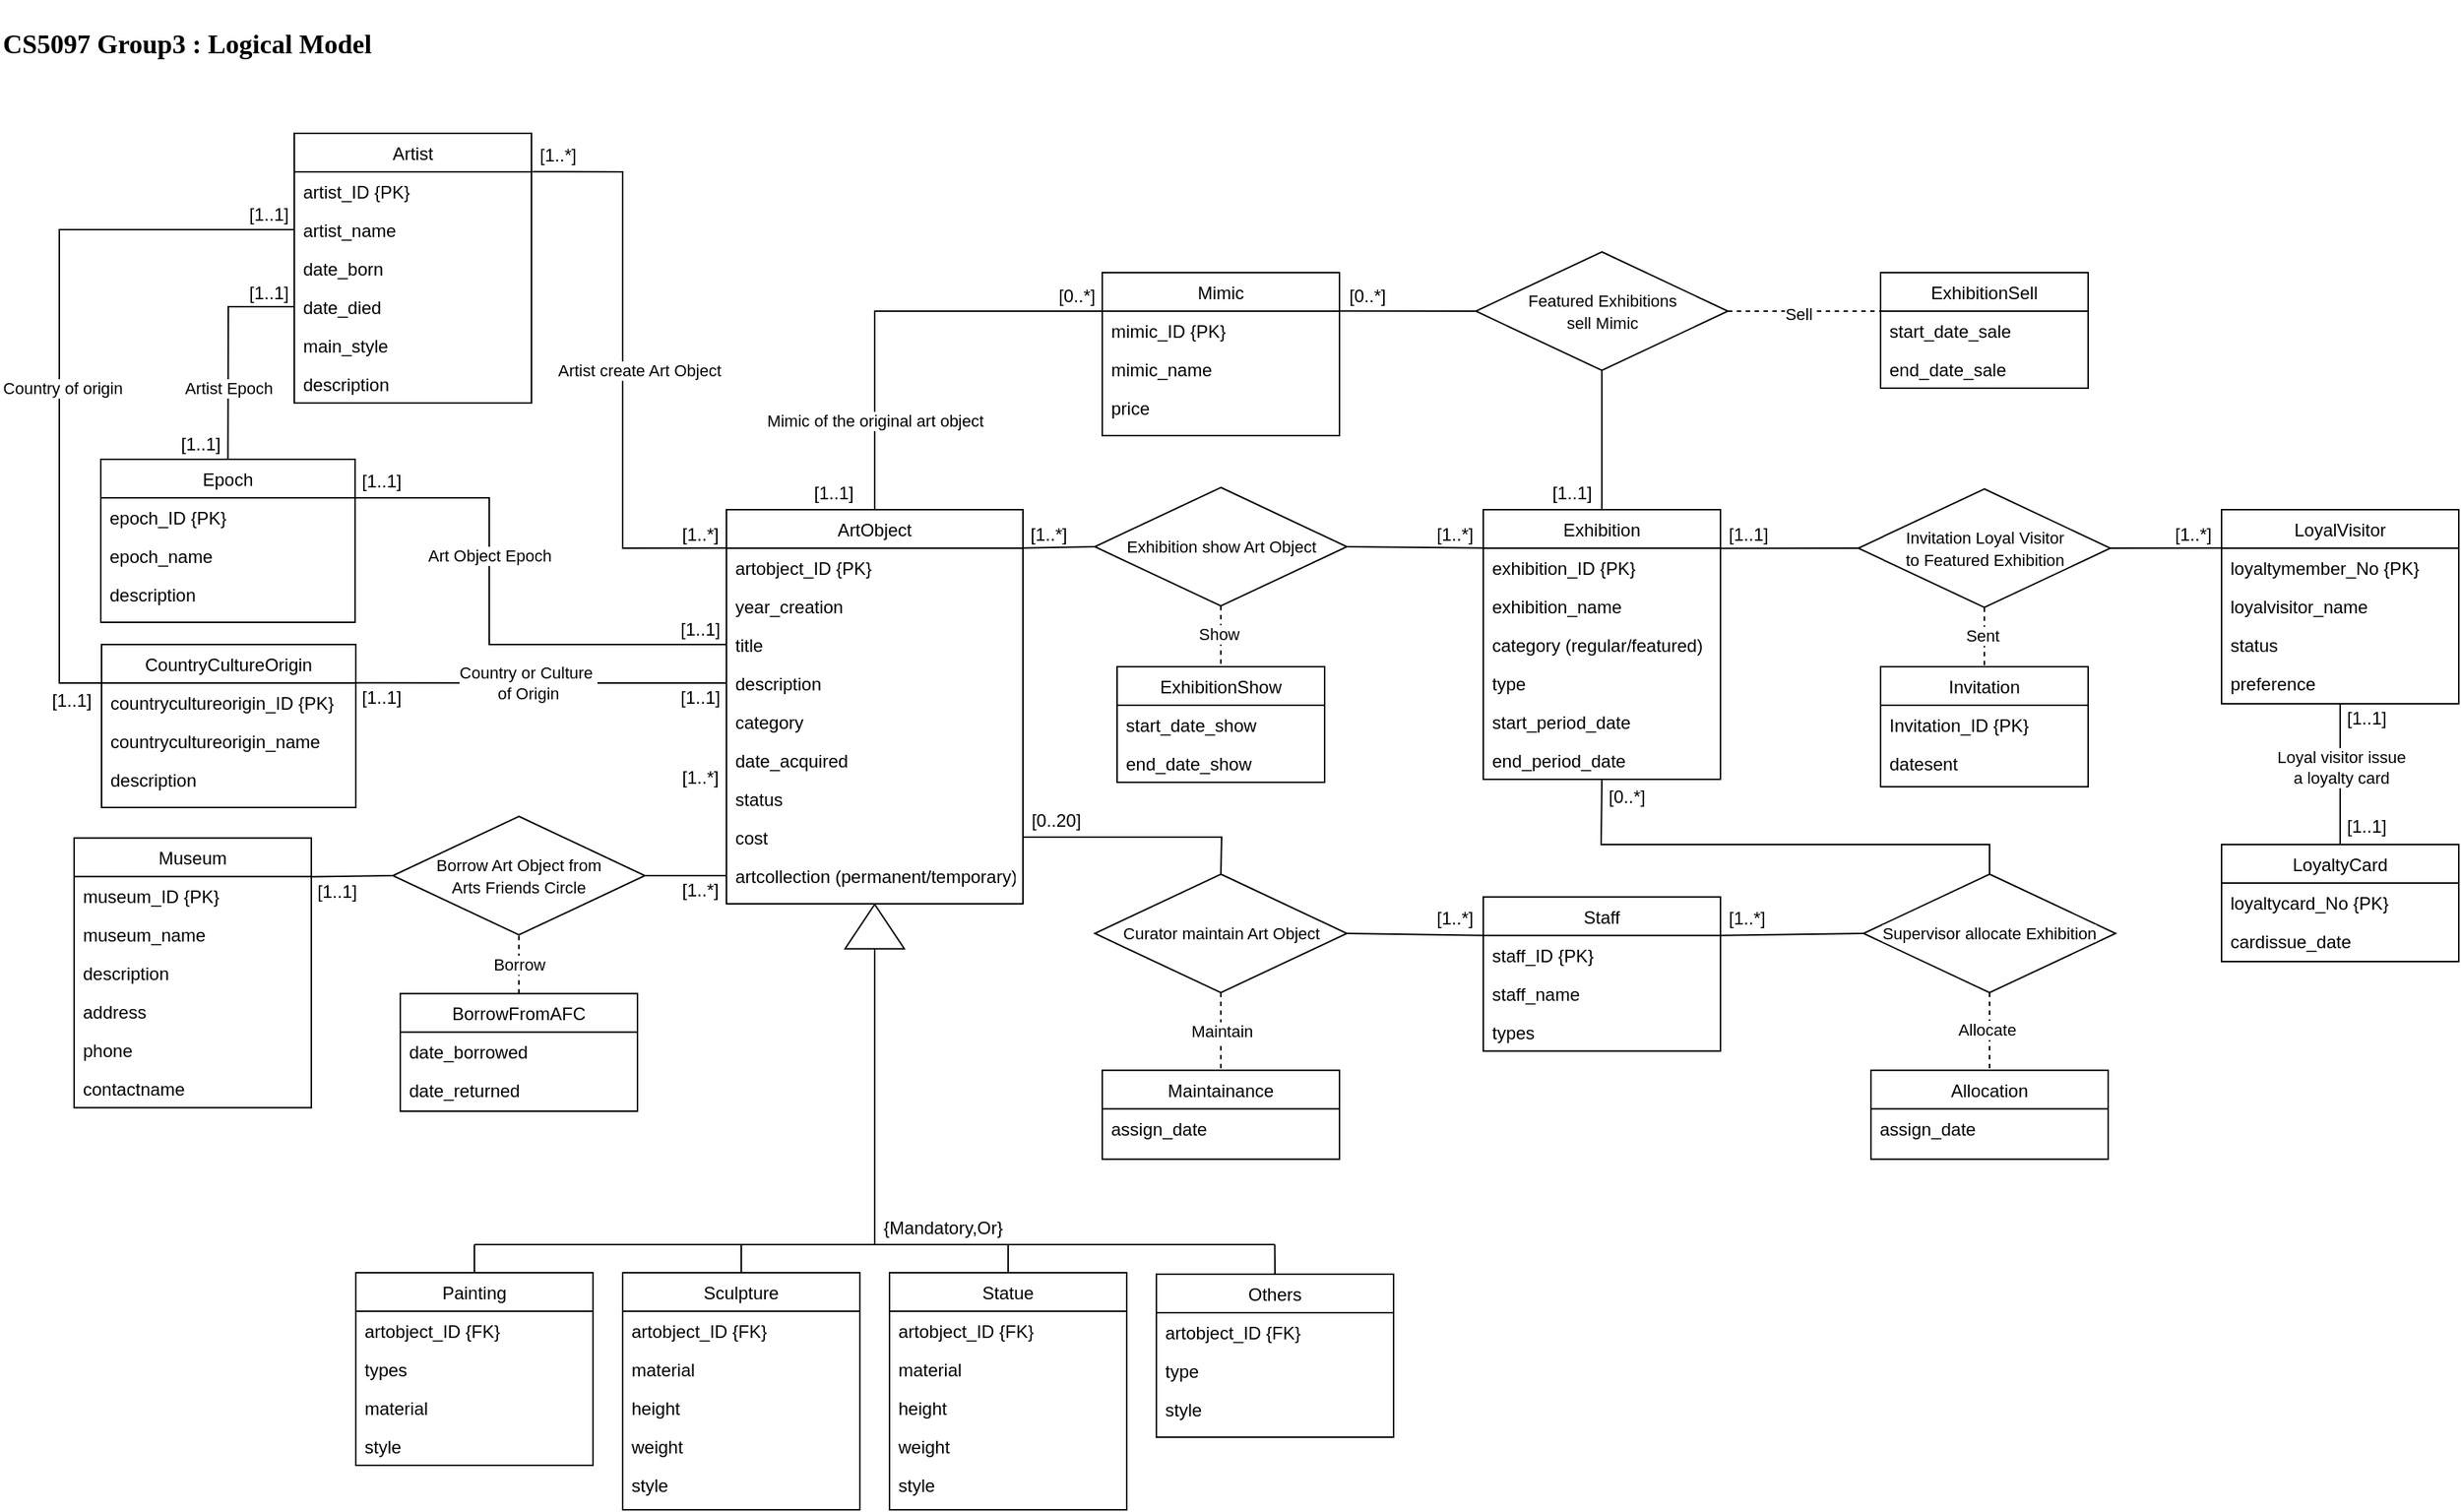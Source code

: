 <mxfile version="25.0.3">
  <diagram name="Page-1" id="5zTtBqRiLo-rwEt3zIiM">
    <mxGraphModel dx="1594" dy="693" grid="1" gridSize="10" guides="1" tooltips="1" connect="1" arrows="1" fold="1" page="1" pageScale="1" pageWidth="850" pageHeight="1100" math="0" shadow="0">
      <root>
        <mxCell id="0" />
        <mxCell id="1" parent="0" />
        <mxCell id="swCmm5xKt_yj3qullBZ7-1" value="Museum" style="swimlane;fontStyle=0;align=center;verticalAlign=top;childLayout=stackLayout;horizontal=1;startSize=26;horizontalStack=0;resizeParent=1;resizeLast=0;collapsible=1;marginBottom=0;rounded=0;shadow=0;strokeWidth=1;" parent="1" vertex="1">
          <mxGeometry x="70" y="575.64" width="160" height="182" as="geometry">
            <mxRectangle x="130" y="380" width="160" height="26" as="alternateBounds" />
          </mxGeometry>
        </mxCell>
        <mxCell id="swCmm5xKt_yj3qullBZ7-2" value="museum_ID {PK}" style="text;align=left;verticalAlign=top;spacingLeft=4;spacingRight=4;overflow=hidden;rotatable=0;points=[[0,0.5],[1,0.5]];portConstraint=eastwest;" parent="swCmm5xKt_yj3qullBZ7-1" vertex="1">
          <mxGeometry y="26" width="160" height="26" as="geometry" />
        </mxCell>
        <mxCell id="swCmm5xKt_yj3qullBZ7-3" value="museum_name" style="text;align=left;verticalAlign=top;spacingLeft=4;spacingRight=4;overflow=hidden;rotatable=0;points=[[0,0.5],[1,0.5]];portConstraint=eastwest;" parent="swCmm5xKt_yj3qullBZ7-1" vertex="1">
          <mxGeometry y="52" width="160" height="26" as="geometry" />
        </mxCell>
        <mxCell id="swCmm5xKt_yj3qullBZ7-4" value="description" style="text;align=left;verticalAlign=top;spacingLeft=4;spacingRight=4;overflow=hidden;rotatable=0;points=[[0,0.5],[1,0.5]];portConstraint=eastwest;" parent="swCmm5xKt_yj3qullBZ7-1" vertex="1">
          <mxGeometry y="78" width="160" height="26" as="geometry" />
        </mxCell>
        <mxCell id="swCmm5xKt_yj3qullBZ7-5" value="address" style="text;align=left;verticalAlign=top;spacingLeft=4;spacingRight=4;overflow=hidden;rotatable=0;points=[[0,0.5],[1,0.5]];portConstraint=eastwest;" parent="swCmm5xKt_yj3qullBZ7-1" vertex="1">
          <mxGeometry y="104" width="160" height="26" as="geometry" />
        </mxCell>
        <mxCell id="swCmm5xKt_yj3qullBZ7-6" value="phone" style="text;align=left;verticalAlign=top;spacingLeft=4;spacingRight=4;overflow=hidden;rotatable=0;points=[[0,0.5],[1,0.5]];portConstraint=eastwest;" parent="swCmm5xKt_yj3qullBZ7-1" vertex="1">
          <mxGeometry y="130" width="160" height="26" as="geometry" />
        </mxCell>
        <mxCell id="swCmm5xKt_yj3qullBZ7-7" value="contactname" style="text;align=left;verticalAlign=top;spacingLeft=4;spacingRight=4;overflow=hidden;rotatable=0;points=[[0,0.5],[1,0.5]];portConstraint=eastwest;" parent="swCmm5xKt_yj3qullBZ7-1" vertex="1">
          <mxGeometry y="156" width="160" height="26" as="geometry" />
        </mxCell>
        <mxCell id="swCmm5xKt_yj3qullBZ7-8" value="ArtObject" style="swimlane;fontStyle=0;align=center;verticalAlign=top;childLayout=stackLayout;horizontal=1;startSize=26;horizontalStack=0;resizeParent=1;resizeLast=0;collapsible=1;marginBottom=0;rounded=0;shadow=0;strokeWidth=1;" parent="1" vertex="1">
          <mxGeometry x="510" y="354" width="200" height="266" as="geometry">
            <mxRectangle x="130" y="380" width="160" height="26" as="alternateBounds" />
          </mxGeometry>
        </mxCell>
        <mxCell id="swCmm5xKt_yj3qullBZ7-9" value="artobject_ID {PK}" style="text;align=left;verticalAlign=top;spacingLeft=4;spacingRight=4;overflow=hidden;rotatable=0;points=[[0,0.5],[1,0.5]];portConstraint=eastwest;" parent="swCmm5xKt_yj3qullBZ7-8" vertex="1">
          <mxGeometry y="26" width="200" height="26" as="geometry" />
        </mxCell>
        <mxCell id="swCmm5xKt_yj3qullBZ7-10" value="year_creation" style="text;align=left;verticalAlign=top;spacingLeft=4;spacingRight=4;overflow=hidden;rotatable=0;points=[[0,0.5],[1,0.5]];portConstraint=eastwest;" parent="swCmm5xKt_yj3qullBZ7-8" vertex="1">
          <mxGeometry y="52" width="200" height="26" as="geometry" />
        </mxCell>
        <mxCell id="swCmm5xKt_yj3qullBZ7-11" value="title" style="text;align=left;verticalAlign=top;spacingLeft=4;spacingRight=4;overflow=hidden;rotatable=0;points=[[0,0.5],[1,0.5]];portConstraint=eastwest;" parent="swCmm5xKt_yj3qullBZ7-8" vertex="1">
          <mxGeometry y="78" width="200" height="26" as="geometry" />
        </mxCell>
        <mxCell id="swCmm5xKt_yj3qullBZ7-12" value="description" style="text;align=left;verticalAlign=top;spacingLeft=4;spacingRight=4;overflow=hidden;rotatable=0;points=[[0,0.5],[1,0.5]];portConstraint=eastwest;" parent="swCmm5xKt_yj3qullBZ7-8" vertex="1">
          <mxGeometry y="104" width="200" height="26" as="geometry" />
        </mxCell>
        <mxCell id="swCmm5xKt_yj3qullBZ7-15" value="category" style="text;align=left;verticalAlign=top;spacingLeft=4;spacingRight=4;overflow=hidden;rotatable=0;points=[[0,0.5],[1,0.5]];portConstraint=eastwest;" parent="swCmm5xKt_yj3qullBZ7-8" vertex="1">
          <mxGeometry y="130" width="200" height="26" as="geometry" />
        </mxCell>
        <mxCell id="swCmm5xKt_yj3qullBZ7-16" value="date_acquired" style="text;align=left;verticalAlign=top;spacingLeft=4;spacingRight=4;overflow=hidden;rotatable=0;points=[[0,0.5],[1,0.5]];portConstraint=eastwest;" parent="swCmm5xKt_yj3qullBZ7-8" vertex="1">
          <mxGeometry y="156" width="200" height="26" as="geometry" />
        </mxCell>
        <mxCell id="swCmm5xKt_yj3qullBZ7-17" value="status" style="text;align=left;verticalAlign=top;spacingLeft=4;spacingRight=4;overflow=hidden;rotatable=0;points=[[0,0.5],[1,0.5]];portConstraint=eastwest;" parent="swCmm5xKt_yj3qullBZ7-8" vertex="1">
          <mxGeometry y="182" width="200" height="26" as="geometry" />
        </mxCell>
        <mxCell id="swCmm5xKt_yj3qullBZ7-18" value="cost" style="text;align=left;verticalAlign=top;spacingLeft=4;spacingRight=4;overflow=hidden;rotatable=0;points=[[0,0.5],[1,0.5]];portConstraint=eastwest;" parent="swCmm5xKt_yj3qullBZ7-8" vertex="1">
          <mxGeometry y="208" width="200" height="26" as="geometry" />
        </mxCell>
        <mxCell id="swCmm5xKt_yj3qullBZ7-19" value="artcollection (permanent/temporary)" style="text;align=left;verticalAlign=top;spacingLeft=4;spacingRight=4;overflow=hidden;rotatable=0;points=[[0,0.5],[1,0.5]];portConstraint=eastwest;" parent="swCmm5xKt_yj3qullBZ7-8" vertex="1">
          <mxGeometry y="234" width="200" height="26" as="geometry" />
        </mxCell>
        <mxCell id="swCmm5xKt_yj3qullBZ7-21" value="Artist" style="swimlane;fontStyle=0;align=center;verticalAlign=top;childLayout=stackLayout;horizontal=1;startSize=26;horizontalStack=0;resizeParent=1;resizeLast=0;collapsible=1;marginBottom=0;rounded=0;shadow=0;strokeWidth=1;" parent="1" vertex="1">
          <mxGeometry x="218.5" y="100" width="160" height="182" as="geometry">
            <mxRectangle x="130" y="380" width="160" height="26" as="alternateBounds" />
          </mxGeometry>
        </mxCell>
        <mxCell id="swCmm5xKt_yj3qullBZ7-22" value="artist_ID {PK}" style="text;align=left;verticalAlign=top;spacingLeft=4;spacingRight=4;overflow=hidden;rotatable=0;points=[[0,0.5],[1,0.5]];portConstraint=eastwest;" parent="swCmm5xKt_yj3qullBZ7-21" vertex="1">
          <mxGeometry y="26" width="160" height="26" as="geometry" />
        </mxCell>
        <mxCell id="swCmm5xKt_yj3qullBZ7-23" value="artist_name" style="text;align=left;verticalAlign=top;spacingLeft=4;spacingRight=4;overflow=hidden;rotatable=0;points=[[0,0.5],[1,0.5]];portConstraint=eastwest;" parent="swCmm5xKt_yj3qullBZ7-21" vertex="1">
          <mxGeometry y="52" width="160" height="26" as="geometry" />
        </mxCell>
        <mxCell id="swCmm5xKt_yj3qullBZ7-24" value="date_born" style="text;align=left;verticalAlign=top;spacingLeft=4;spacingRight=4;overflow=hidden;rotatable=0;points=[[0,0.5],[1,0.5]];portConstraint=eastwest;" parent="swCmm5xKt_yj3qullBZ7-21" vertex="1">
          <mxGeometry y="78" width="160" height="26" as="geometry" />
        </mxCell>
        <mxCell id="swCmm5xKt_yj3qullBZ7-25" value="date_died" style="text;align=left;verticalAlign=top;spacingLeft=4;spacingRight=4;overflow=hidden;rotatable=0;points=[[0,0.5],[1,0.5]];portConstraint=eastwest;" parent="swCmm5xKt_yj3qullBZ7-21" vertex="1">
          <mxGeometry y="104" width="160" height="26" as="geometry" />
        </mxCell>
        <mxCell id="swCmm5xKt_yj3qullBZ7-28" value="main_style" style="text;align=left;verticalAlign=top;spacingLeft=4;spacingRight=4;overflow=hidden;rotatable=0;points=[[0,0.5],[1,0.5]];portConstraint=eastwest;" parent="swCmm5xKt_yj3qullBZ7-21" vertex="1">
          <mxGeometry y="130" width="160" height="26" as="geometry" />
        </mxCell>
        <mxCell id="swCmm5xKt_yj3qullBZ7-29" value="description" style="text;align=left;verticalAlign=top;spacingLeft=4;spacingRight=4;overflow=hidden;rotatable=0;points=[[0,0.5],[1,0.5]];portConstraint=eastwest;" parent="swCmm5xKt_yj3qullBZ7-21" vertex="1">
          <mxGeometry y="156" width="160" height="26" as="geometry" />
        </mxCell>
        <mxCell id="swCmm5xKt_yj3qullBZ7-30" value="Exhibition" style="swimlane;fontStyle=0;align=center;verticalAlign=top;childLayout=stackLayout;horizontal=1;startSize=26;horizontalStack=0;resizeParent=1;resizeLast=0;collapsible=1;marginBottom=0;rounded=0;shadow=0;strokeWidth=1;" parent="1" vertex="1">
          <mxGeometry x="1020.5" y="354" width="160" height="182" as="geometry">
            <mxRectangle x="130" y="380" width="160" height="26" as="alternateBounds" />
          </mxGeometry>
        </mxCell>
        <mxCell id="swCmm5xKt_yj3qullBZ7-31" value="exhibition_ID {PK}" style="text;align=left;verticalAlign=top;spacingLeft=4;spacingRight=4;overflow=hidden;rotatable=0;points=[[0,0.5],[1,0.5]];portConstraint=eastwest;" parent="swCmm5xKt_yj3qullBZ7-30" vertex="1">
          <mxGeometry y="26" width="160" height="26" as="geometry" />
        </mxCell>
        <mxCell id="swCmm5xKt_yj3qullBZ7-32" value="exhibition_name" style="text;align=left;verticalAlign=top;spacingLeft=4;spacingRight=4;overflow=hidden;rotatable=0;points=[[0,0.5],[1,0.5]];portConstraint=eastwest;" parent="swCmm5xKt_yj3qullBZ7-30" vertex="1">
          <mxGeometry y="52" width="160" height="26" as="geometry" />
        </mxCell>
        <mxCell id="swCmm5xKt_yj3qullBZ7-33" value="category (regular/featured)" style="text;align=left;verticalAlign=top;spacingLeft=4;spacingRight=4;overflow=hidden;rotatable=0;points=[[0,0.5],[1,0.5]];portConstraint=eastwest;" parent="swCmm5xKt_yj3qullBZ7-30" vertex="1">
          <mxGeometry y="78" width="160" height="26" as="geometry" />
        </mxCell>
        <mxCell id="swCmm5xKt_yj3qullBZ7-34" value="type" style="text;align=left;verticalAlign=top;spacingLeft=4;spacingRight=4;overflow=hidden;rotatable=0;points=[[0,0.5],[1,0.5]];portConstraint=eastwest;" parent="swCmm5xKt_yj3qullBZ7-30" vertex="1">
          <mxGeometry y="104" width="160" height="26" as="geometry" />
        </mxCell>
        <mxCell id="swCmm5xKt_yj3qullBZ7-35" value="start_period_date" style="text;align=left;verticalAlign=top;spacingLeft=4;spacingRight=4;overflow=hidden;rotatable=0;points=[[0,0.5],[1,0.5]];portConstraint=eastwest;" parent="swCmm5xKt_yj3qullBZ7-30" vertex="1">
          <mxGeometry y="130" width="160" height="26" as="geometry" />
        </mxCell>
        <mxCell id="swCmm5xKt_yj3qullBZ7-36" value="end_period_date" style="text;align=left;verticalAlign=top;spacingLeft=4;spacingRight=4;overflow=hidden;rotatable=0;points=[[0,0.5],[1,0.5]];portConstraint=eastwest;" parent="swCmm5xKt_yj3qullBZ7-30" vertex="1">
          <mxGeometry y="156" width="160" height="26" as="geometry" />
        </mxCell>
        <mxCell id="swCmm5xKt_yj3qullBZ7-37" value="Mimic" style="swimlane;fontStyle=0;align=center;verticalAlign=top;childLayout=stackLayout;horizontal=1;startSize=26;horizontalStack=0;resizeParent=1;resizeLast=0;collapsible=1;marginBottom=0;rounded=0;shadow=0;strokeWidth=1;" parent="1" vertex="1">
          <mxGeometry x="763.5" y="194" width="160" height="110" as="geometry">
            <mxRectangle x="130" y="380" width="160" height="26" as="alternateBounds" />
          </mxGeometry>
        </mxCell>
        <mxCell id="swCmm5xKt_yj3qullBZ7-38" value="mimic_ID {PK}" style="text;align=left;verticalAlign=top;spacingLeft=4;spacingRight=4;overflow=hidden;rotatable=0;points=[[0,0.5],[1,0.5]];portConstraint=eastwest;" parent="swCmm5xKt_yj3qullBZ7-37" vertex="1">
          <mxGeometry y="26" width="160" height="26" as="geometry" />
        </mxCell>
        <mxCell id="swCmm5xKt_yj3qullBZ7-39" value="mimic_name" style="text;align=left;verticalAlign=top;spacingLeft=4;spacingRight=4;overflow=hidden;rotatable=0;points=[[0,0.5],[1,0.5]];portConstraint=eastwest;" parent="swCmm5xKt_yj3qullBZ7-37" vertex="1">
          <mxGeometry y="52" width="160" height="26" as="geometry" />
        </mxCell>
        <mxCell id="swCmm5xKt_yj3qullBZ7-40" value="price" style="text;align=left;verticalAlign=top;spacingLeft=4;spacingRight=4;overflow=hidden;rotatable=0;points=[[0,0.5],[1,0.5]];portConstraint=eastwest;" parent="swCmm5xKt_yj3qullBZ7-37" vertex="1">
          <mxGeometry y="78" width="160" height="26" as="geometry" />
        </mxCell>
        <mxCell id="swCmm5xKt_yj3qullBZ7-41" value="LoyalVisitor" style="swimlane;fontStyle=0;align=center;verticalAlign=top;childLayout=stackLayout;horizontal=1;startSize=26;horizontalStack=0;resizeParent=1;resizeLast=0;collapsible=1;marginBottom=0;rounded=0;shadow=0;strokeWidth=1;" parent="1" vertex="1">
          <mxGeometry x="1518.5" y="354" width="160" height="131" as="geometry">
            <mxRectangle x="130" y="380" width="160" height="26" as="alternateBounds" />
          </mxGeometry>
        </mxCell>
        <mxCell id="swCmm5xKt_yj3qullBZ7-42" value="loyaltymember_No {PK}" style="text;align=left;verticalAlign=top;spacingLeft=4;spacingRight=4;overflow=hidden;rotatable=0;points=[[0,0.5],[1,0.5]];portConstraint=eastwest;" parent="swCmm5xKt_yj3qullBZ7-41" vertex="1">
          <mxGeometry y="26" width="160" height="26" as="geometry" />
        </mxCell>
        <mxCell id="swCmm5xKt_yj3qullBZ7-43" value="loyalvisitor_name" style="text;align=left;verticalAlign=top;spacingLeft=4;spacingRight=4;overflow=hidden;rotatable=0;points=[[0,0.5],[1,0.5]];portConstraint=eastwest;" parent="swCmm5xKt_yj3qullBZ7-41" vertex="1">
          <mxGeometry y="52" width="160" height="26" as="geometry" />
        </mxCell>
        <mxCell id="swCmm5xKt_yj3qullBZ7-44" value="status" style="text;align=left;verticalAlign=top;spacingLeft=4;spacingRight=4;overflow=hidden;rotatable=0;points=[[0,0.5],[1,0.5]];portConstraint=eastwest;" parent="swCmm5xKt_yj3qullBZ7-41" vertex="1">
          <mxGeometry y="78" width="160" height="26" as="geometry" />
        </mxCell>
        <mxCell id="swCmm5xKt_yj3qullBZ7-45" value="preference" style="text;align=left;verticalAlign=top;spacingLeft=4;spacingRight=4;overflow=hidden;rotatable=0;points=[[0,0.5],[1,0.5]];portConstraint=eastwest;" parent="swCmm5xKt_yj3qullBZ7-41" vertex="1">
          <mxGeometry y="104" width="160" height="26" as="geometry" />
        </mxCell>
        <mxCell id="swCmm5xKt_yj3qullBZ7-46" value="Staff" style="swimlane;fontStyle=0;align=center;verticalAlign=top;childLayout=stackLayout;horizontal=1;startSize=26;horizontalStack=0;resizeParent=1;resizeLast=0;collapsible=1;marginBottom=0;rounded=0;shadow=0;strokeWidth=1;" parent="1" vertex="1">
          <mxGeometry x="1020.5" y="615.36" width="160" height="104" as="geometry">
            <mxRectangle x="130" y="380" width="160" height="26" as="alternateBounds" />
          </mxGeometry>
        </mxCell>
        <mxCell id="swCmm5xKt_yj3qullBZ7-47" value="staff_ID {PK}" style="text;align=left;verticalAlign=top;spacingLeft=4;spacingRight=4;overflow=hidden;rotatable=0;points=[[0,0.5],[1,0.5]];portConstraint=eastwest;" parent="swCmm5xKt_yj3qullBZ7-46" vertex="1">
          <mxGeometry y="26" width="160" height="26" as="geometry" />
        </mxCell>
        <mxCell id="swCmm5xKt_yj3qullBZ7-48" value="staff_name" style="text;align=left;verticalAlign=top;spacingLeft=4;spacingRight=4;overflow=hidden;rotatable=0;points=[[0,0.5],[1,0.5]];portConstraint=eastwest;" parent="swCmm5xKt_yj3qullBZ7-46" vertex="1">
          <mxGeometry y="52" width="160" height="26" as="geometry" />
        </mxCell>
        <mxCell id="swCmm5xKt_yj3qullBZ7-49" value="types" style="text;align=left;verticalAlign=top;spacingLeft=4;spacingRight=4;overflow=hidden;rotatable=0;points=[[0,0.5],[1,0.5]];portConstraint=eastwest;" parent="swCmm5xKt_yj3qullBZ7-46" vertex="1">
          <mxGeometry y="78" width="160" height="26" as="geometry" />
        </mxCell>
        <mxCell id="swCmm5xKt_yj3qullBZ7-50" value="Maintainance" style="swimlane;fontStyle=0;align=center;verticalAlign=top;childLayout=stackLayout;horizontal=1;startSize=26;horizontalStack=0;resizeParent=1;resizeLast=0;collapsible=1;marginBottom=0;rounded=0;shadow=0;strokeWidth=1;" parent="1" vertex="1">
          <mxGeometry x="763.5" y="732.36" width="160" height="60" as="geometry">
            <mxRectangle x="130" y="380" width="160" height="26" as="alternateBounds" />
          </mxGeometry>
        </mxCell>
        <mxCell id="swCmm5xKt_yj3qullBZ7-51" value="assign_date" style="text;align=left;verticalAlign=top;spacingLeft=4;spacingRight=4;overflow=hidden;rotatable=0;points=[[0,0.5],[1,0.5]];portConstraint=eastwest;" parent="swCmm5xKt_yj3qullBZ7-50" vertex="1">
          <mxGeometry y="26" width="160" height="26" as="geometry" />
        </mxCell>
        <mxCell id="swCmm5xKt_yj3qullBZ7-52" value="Allocation" style="swimlane;fontStyle=0;align=center;verticalAlign=top;childLayout=stackLayout;horizontal=1;startSize=26;horizontalStack=0;resizeParent=1;resizeLast=0;collapsible=1;marginBottom=0;rounded=0;shadow=0;strokeWidth=1;" parent="1" vertex="1">
          <mxGeometry x="1282" y="732.36" width="160" height="60" as="geometry">
            <mxRectangle x="130" y="380" width="160" height="26" as="alternateBounds" />
          </mxGeometry>
        </mxCell>
        <mxCell id="swCmm5xKt_yj3qullBZ7-53" value="assign_date" style="text;align=left;verticalAlign=top;spacingLeft=4;spacingRight=4;overflow=hidden;rotatable=0;points=[[0,0.5],[1,0.5]];portConstraint=eastwest;" parent="swCmm5xKt_yj3qullBZ7-52" vertex="1">
          <mxGeometry y="26" width="160" height="34" as="geometry" />
        </mxCell>
        <mxCell id="swCmm5xKt_yj3qullBZ7-54" value="ExhibitionSell" style="swimlane;fontStyle=0;align=center;verticalAlign=top;childLayout=stackLayout;horizontal=1;startSize=26;horizontalStack=0;resizeParent=1;resizeLast=0;collapsible=1;marginBottom=0;rounded=0;shadow=0;strokeWidth=1;" parent="1" vertex="1">
          <mxGeometry x="1288.5" y="194" width="140" height="78" as="geometry">
            <mxRectangle x="130" y="380" width="160" height="26" as="alternateBounds" />
          </mxGeometry>
        </mxCell>
        <mxCell id="swCmm5xKt_yj3qullBZ7-55" value="start_date_sale" style="text;align=left;verticalAlign=top;spacingLeft=4;spacingRight=4;overflow=hidden;rotatable=0;points=[[0,0.5],[1,0.5]];portConstraint=eastwest;" parent="swCmm5xKt_yj3qullBZ7-54" vertex="1">
          <mxGeometry y="26" width="140" height="26" as="geometry" />
        </mxCell>
        <mxCell id="swCmm5xKt_yj3qullBZ7-56" value="end_date_sale" style="text;align=left;verticalAlign=top;spacingLeft=4;spacingRight=4;overflow=hidden;rotatable=0;points=[[0,0.5],[1,0.5]];portConstraint=eastwest;" parent="swCmm5xKt_yj3qullBZ7-54" vertex="1">
          <mxGeometry y="52" width="140" height="26" as="geometry" />
        </mxCell>
        <mxCell id="swCmm5xKt_yj3qullBZ7-57" value="" style="endArrow=none;html=1;rounded=0;exitX=1.004;exitY=-0.007;exitDx=0;exitDy=0;exitPerimeter=0;entryX=-0.002;entryY=-0.003;entryDx=0;entryDy=0;entryPerimeter=0;" parent="1" source="swCmm5xKt_yj3qullBZ7-22" target="swCmm5xKt_yj3qullBZ7-9" edge="1">
          <mxGeometry width="50" height="50" relative="1" as="geometry">
            <mxPoint x="878.5" y="434" as="sourcePoint" />
            <mxPoint x="506.5" y="372" as="targetPoint" />
            <Array as="points">
              <mxPoint x="440" y="126" />
              <mxPoint x="440" y="380" />
            </Array>
          </mxGeometry>
        </mxCell>
        <mxCell id="swCmm5xKt_yj3qullBZ7-58" value="Artist create Art Object" style="edgeLabel;html=1;align=center;verticalAlign=middle;resizable=0;points=[];" parent="swCmm5xKt_yj3qullBZ7-57" vertex="1" connectable="0">
          <mxGeometry x="-0.071" relative="1" as="geometry">
            <mxPoint x="11" y="16" as="offset" />
          </mxGeometry>
        </mxCell>
        <mxCell id="swCmm5xKt_yj3qullBZ7-59" value="[1..*]" style="text;html=1;align=center;verticalAlign=middle;whiteSpace=wrap;rounded=0;" parent="1" vertex="1">
          <mxGeometry x="374" y="100" width="45" height="30" as="geometry" />
        </mxCell>
        <mxCell id="swCmm5xKt_yj3qullBZ7-60" value="[1..*]" style="text;html=1;align=center;verticalAlign=middle;whiteSpace=wrap;rounded=0;" parent="1" vertex="1">
          <mxGeometry x="470" y="356" width="45" height="30" as="geometry" />
        </mxCell>
        <mxCell id="swCmm5xKt_yj3qullBZ7-65" value="&lt;span style=&quot;font-size: 11px; text-wrap-mode: nowrap; background-color: rgb(255, 255, 255);&quot;&gt;Featured Exhibitions&lt;/span&gt;&lt;div&gt;&lt;span style=&quot;font-size: 11px; text-wrap-mode: nowrap; background-color: rgb(255, 255, 255);&quot;&gt;sell Mimic&lt;/span&gt;&lt;/div&gt;" style="rhombus;whiteSpace=wrap;html=1;" parent="1" vertex="1">
          <mxGeometry x="1015.5" y="180" width="170" height="80" as="geometry" />
        </mxCell>
        <mxCell id="swCmm5xKt_yj3qullBZ7-66" value="" style="endArrow=none;html=1;rounded=0;entryX=0.5;entryY=0;entryDx=0;entryDy=0;exitX=0;exitY=0.001;exitDx=0;exitDy=0;exitPerimeter=0;" parent="1" source="swCmm5xKt_yj3qullBZ7-38" target="swCmm5xKt_yj3qullBZ7-8" edge="1">
          <mxGeometry width="50" height="50" relative="1" as="geometry">
            <mxPoint x="738.5" y="235" as="sourcePoint" />
            <mxPoint x="863.5" y="528" as="targetPoint" />
            <Array as="points">
              <mxPoint x="610" y="220" />
            </Array>
          </mxGeometry>
        </mxCell>
        <mxCell id="swCmm5xKt_yj3qullBZ7-67" value="Mimic of the original art object" style="edgeLabel;html=1;align=center;verticalAlign=middle;resizable=0;points=[];" parent="swCmm5xKt_yj3qullBZ7-66" vertex="1" connectable="0">
          <mxGeometry x="0.297" y="-1" relative="1" as="geometry">
            <mxPoint x="1" y="41" as="offset" />
          </mxGeometry>
        </mxCell>
        <mxCell id="swCmm5xKt_yj3qullBZ7-68" value="" style="endArrow=none;html=1;rounded=0;exitX=1;exitY=0.5;exitDx=0;exitDy=0;dashed=1;entryX=-0.001;entryY=0;entryDx=0;entryDy=0;entryPerimeter=0;" parent="1" source="swCmm5xKt_yj3qullBZ7-65" target="swCmm5xKt_yj3qullBZ7-55" edge="1">
          <mxGeometry width="50" height="50" relative="1" as="geometry">
            <mxPoint x="998.5" y="246" as="sourcePoint" />
            <mxPoint x="1248.5" y="225" as="targetPoint" />
          </mxGeometry>
        </mxCell>
        <mxCell id="swCmm5xKt_yj3qullBZ7-69" value="Sell" style="edgeLabel;html=1;align=center;verticalAlign=middle;resizable=0;points=[];" parent="swCmm5xKt_yj3qullBZ7-68" vertex="1" connectable="0">
          <mxGeometry x="-0.073" y="-2" relative="1" as="geometry">
            <mxPoint as="offset" />
          </mxGeometry>
        </mxCell>
        <mxCell id="swCmm5xKt_yj3qullBZ7-70" value="" style="endArrow=none;html=1;rounded=0;entryX=1.001;entryY=-0.004;entryDx=0;entryDy=0;entryPerimeter=0;exitX=0;exitY=0.5;exitDx=0;exitDy=0;" parent="1" source="swCmm5xKt_yj3qullBZ7-65" target="swCmm5xKt_yj3qullBZ7-38" edge="1">
          <mxGeometry width="50" height="50" relative="1" as="geometry">
            <mxPoint x="978.5" y="185" as="sourcePoint" />
            <mxPoint x="938.5" y="215" as="targetPoint" />
          </mxGeometry>
        </mxCell>
        <mxCell id="swCmm5xKt_yj3qullBZ7-71" value="" style="endArrow=none;html=1;rounded=0;entryX=0.5;entryY=0;entryDx=0;entryDy=0;exitX=0.5;exitY=1;exitDx=0;exitDy=0;" parent="1" source="swCmm5xKt_yj3qullBZ7-65" target="swCmm5xKt_yj3qullBZ7-30" edge="1">
          <mxGeometry width="50" height="50" relative="1" as="geometry">
            <mxPoint x="1025.5" y="166" as="sourcePoint" />
            <mxPoint x="945.5" y="166" as="targetPoint" />
          </mxGeometry>
        </mxCell>
        <mxCell id="swCmm5xKt_yj3qullBZ7-72" value="&lt;span style=&quot;font-size: 11px; text-wrap-mode: nowrap; background-color: rgb(255, 255, 255);&quot;&gt;Exhibition show Art Object&lt;/span&gt;" style="rhombus;whiteSpace=wrap;html=1;" parent="1" vertex="1">
          <mxGeometry x="758.5" y="339" width="170" height="80" as="geometry" />
        </mxCell>
        <mxCell id="swCmm5xKt_yj3qullBZ7-73" value="" style="endArrow=none;html=1;rounded=0;exitX=0;exitY=0.5;exitDx=0;exitDy=0;entryX=1.001;entryY=-0.005;entryDx=0;entryDy=0;entryPerimeter=0;" parent="1" source="swCmm5xKt_yj3qullBZ7-72" target="swCmm5xKt_yj3qullBZ7-9" edge="1">
          <mxGeometry width="50" height="50" relative="1" as="geometry">
            <mxPoint x="1088.5" y="284" as="sourcePoint" />
            <mxPoint x="708.5" y="554" as="targetPoint" />
          </mxGeometry>
        </mxCell>
        <mxCell id="swCmm5xKt_yj3qullBZ7-74" value="" style="endArrow=none;html=1;rounded=0;exitX=1;exitY=0.5;exitDx=0;exitDy=0;entryX=0;entryY=-0.005;entryDx=0;entryDy=0;entryPerimeter=0;" parent="1" source="swCmm5xKt_yj3qullBZ7-72" target="swCmm5xKt_yj3qullBZ7-31" edge="1">
          <mxGeometry width="50" height="50" relative="1" as="geometry">
            <mxPoint x="768.5" y="507" as="sourcePoint" />
            <mxPoint x="688.5" y="507" as="targetPoint" />
          </mxGeometry>
        </mxCell>
        <mxCell id="swCmm5xKt_yj3qullBZ7-75" value="" style="endArrow=none;html=1;rounded=0;entryX=0.5;entryY=0;entryDx=0;entryDy=0;exitX=0.5;exitY=1;exitDx=0;exitDy=0;dashed=1;" parent="1" source="swCmm5xKt_yj3qullBZ7-72" target="swCmm5xKt_yj3qullBZ7-77" edge="1">
          <mxGeometry width="50" height="50" relative="1" as="geometry">
            <mxPoint x="1208.5" y="244" as="sourcePoint" />
            <mxPoint x="853.5" y="584" as="targetPoint" />
          </mxGeometry>
        </mxCell>
        <mxCell id="swCmm5xKt_yj3qullBZ7-76" value="Show" style="edgeLabel;html=1;align=center;verticalAlign=middle;resizable=0;points=[];" parent="swCmm5xKt_yj3qullBZ7-75" vertex="1" connectable="0">
          <mxGeometry x="-0.073" y="-2" relative="1" as="geometry">
            <mxPoint as="offset" />
          </mxGeometry>
        </mxCell>
        <mxCell id="swCmm5xKt_yj3qullBZ7-77" value="ExhibitionShow" style="swimlane;fontStyle=0;align=center;verticalAlign=top;childLayout=stackLayout;horizontal=1;startSize=26;horizontalStack=0;resizeParent=1;resizeLast=0;collapsible=1;marginBottom=0;rounded=0;shadow=0;strokeWidth=1;" parent="1" vertex="1">
          <mxGeometry x="773.5" y="460" width="140" height="78" as="geometry">
            <mxRectangle x="130" y="380" width="160" height="26" as="alternateBounds" />
          </mxGeometry>
        </mxCell>
        <mxCell id="swCmm5xKt_yj3qullBZ7-78" value="start_date_show" style="text;align=left;verticalAlign=top;spacingLeft=4;spacingRight=4;overflow=hidden;rotatable=0;points=[[0,0.5],[1,0.5]];portConstraint=eastwest;" parent="swCmm5xKt_yj3qullBZ7-77" vertex="1">
          <mxGeometry y="26" width="140" height="26" as="geometry" />
        </mxCell>
        <mxCell id="swCmm5xKt_yj3qullBZ7-79" value="end_date_show" style="text;align=left;verticalAlign=top;spacingLeft=4;spacingRight=4;overflow=hidden;rotatable=0;points=[[0,0.5],[1,0.5]];portConstraint=eastwest;" parent="swCmm5xKt_yj3qullBZ7-77" vertex="1">
          <mxGeometry y="52" width="140" height="26" as="geometry" />
        </mxCell>
        <mxCell id="swCmm5xKt_yj3qullBZ7-80" value="&lt;span style=&quot;font-size: 11px; text-wrap-mode: nowrap; background-color: rgb(255, 255, 255);&quot;&gt;Curator maintain Art Object&lt;/span&gt;" style="rhombus;whiteSpace=wrap;html=1;" parent="1" vertex="1">
          <mxGeometry x="758.5" y="600" width="170" height="80" as="geometry" />
        </mxCell>
        <mxCell id="swCmm5xKt_yj3qullBZ7-81" value="&lt;span style=&quot;font-size: 11px; text-wrap-mode: nowrap; background-color: rgb(255, 255, 255);&quot;&gt;Supervisor allocate Exhibition&lt;/span&gt;" style="rhombus;whiteSpace=wrap;html=1;" parent="1" vertex="1">
          <mxGeometry x="1277" y="600" width="170" height="80" as="geometry" />
        </mxCell>
        <mxCell id="swCmm5xKt_yj3qullBZ7-82" value="" style="endArrow=none;html=1;rounded=0;entryX=0.5;entryY=0;entryDx=0;entryDy=0;exitX=0.5;exitY=1;exitDx=0;exitDy=0;dashed=1;" parent="1" source="swCmm5xKt_yj3qullBZ7-80" target="swCmm5xKt_yj3qullBZ7-50" edge="1">
          <mxGeometry width="50" height="50" relative="1" as="geometry">
            <mxPoint x="749" y="476.36" as="sourcePoint" />
            <mxPoint x="749" y="526.36" as="targetPoint" />
          </mxGeometry>
        </mxCell>
        <mxCell id="swCmm5xKt_yj3qullBZ7-176" value="Maintain" style="edgeLabel;html=1;align=center;verticalAlign=middle;resizable=0;points=[];" parent="swCmm5xKt_yj3qullBZ7-82" vertex="1" connectable="0">
          <mxGeometry x="0.011" relative="1" as="geometry">
            <mxPoint y="-1" as="offset" />
          </mxGeometry>
        </mxCell>
        <mxCell id="swCmm5xKt_yj3qullBZ7-84" value="" style="endArrow=none;html=1;rounded=0;entryX=1;entryY=0.5;entryDx=0;entryDy=0;exitX=0;exitY=0.25;exitDx=0;exitDy=0;" parent="1" source="swCmm5xKt_yj3qullBZ7-46" target="swCmm5xKt_yj3qullBZ7-80" edge="1">
          <mxGeometry width="50" height="50" relative="1" as="geometry">
            <mxPoint x="1014" y="626.36" as="sourcePoint" />
            <mxPoint x="420" y="464.36" as="targetPoint" />
          </mxGeometry>
        </mxCell>
        <mxCell id="swCmm5xKt_yj3qullBZ7-85" value="" style="endArrow=none;html=1;rounded=0;entryX=0;entryY=0.5;entryDx=0;entryDy=0;exitX=1;exitY=0.25;exitDx=0;exitDy=0;" parent="1" source="swCmm5xKt_yj3qullBZ7-46" target="swCmm5xKt_yj3qullBZ7-81" edge="1">
          <mxGeometry width="50" height="50" relative="1" as="geometry">
            <mxPoint x="1274" y="756" as="sourcePoint" />
            <mxPoint x="1127" y="773" as="targetPoint" />
          </mxGeometry>
        </mxCell>
        <mxCell id="swCmm5xKt_yj3qullBZ7-86" value="" style="endArrow=none;html=1;rounded=0;entryX=0.5;entryY=0;entryDx=0;entryDy=0;exitX=0.5;exitY=1;exitDx=0;exitDy=0;dashed=1;" parent="1" source="swCmm5xKt_yj3qullBZ7-81" target="swCmm5xKt_yj3qullBZ7-52" edge="1">
          <mxGeometry width="50" height="50" relative="1" as="geometry">
            <mxPoint x="1287" y="305" as="sourcePoint" />
            <mxPoint x="1387" y="303" as="targetPoint" />
          </mxGeometry>
        </mxCell>
        <mxCell id="swCmm5xKt_yj3qullBZ7-87" value="Allocate" style="edgeLabel;html=1;align=center;verticalAlign=middle;resizable=0;points=[];" parent="swCmm5xKt_yj3qullBZ7-86" vertex="1" connectable="0">
          <mxGeometry x="-0.073" y="-2" relative="1" as="geometry">
            <mxPoint as="offset" />
          </mxGeometry>
        </mxCell>
        <mxCell id="swCmm5xKt_yj3qullBZ7-88" value="[1..*]" style="text;html=1;align=center;verticalAlign=middle;whiteSpace=wrap;rounded=0;" parent="1" vertex="1">
          <mxGeometry x="704.5" y="356" width="45" height="30" as="geometry" />
        </mxCell>
        <mxCell id="swCmm5xKt_yj3qullBZ7-89" value="[1..*]" style="text;html=1;align=center;verticalAlign=middle;whiteSpace=wrap;rounded=0;" parent="1" vertex="1">
          <mxGeometry x="978.5" y="356" width="45" height="30" as="geometry" />
        </mxCell>
        <mxCell id="swCmm5xKt_yj3qullBZ7-90" value="[1..1]" style="text;html=1;align=center;verticalAlign=middle;whiteSpace=wrap;rounded=0;" parent="1" vertex="1">
          <mxGeometry x="559.5" y="328" width="45" height="30" as="geometry" />
        </mxCell>
        <mxCell id="swCmm5xKt_yj3qullBZ7-91" value="[0..*]" style="text;html=1;align=center;verticalAlign=middle;whiteSpace=wrap;rounded=0;" parent="1" vertex="1">
          <mxGeometry x="723.5" y="195" width="45" height="30" as="geometry" />
        </mxCell>
        <mxCell id="swCmm5xKt_yj3qullBZ7-92" value="&lt;span style=&quot;font-size: 11px; text-wrap-mode: nowrap; background-color: rgb(255, 255, 255);&quot;&gt;Invitation Loyal Visitor&lt;br&gt;to Featured Exhibition&lt;/span&gt;" style="rhombus;whiteSpace=wrap;html=1;" parent="1" vertex="1">
          <mxGeometry x="1273.5" y="340" width="170" height="80" as="geometry" />
        </mxCell>
        <mxCell id="swCmm5xKt_yj3qullBZ7-93" value="" style="endArrow=none;html=1;rounded=0;entryX=0.5;entryY=0;entryDx=0;entryDy=0;exitX=0.5;exitY=1;exitDx=0;exitDy=0;dashed=1;" parent="1" source="swCmm5xKt_yj3qullBZ7-92" target="swCmm5xKt_yj3qullBZ7-95" edge="1">
          <mxGeometry width="50" height="50" relative="1" as="geometry">
            <mxPoint x="1392.5" y="455" as="sourcePoint" />
            <mxPoint x="1392.5" y="505" as="targetPoint" />
          </mxGeometry>
        </mxCell>
        <mxCell id="swCmm5xKt_yj3qullBZ7-94" value="Sent" style="edgeLabel;html=1;align=center;verticalAlign=middle;resizable=0;points=[];" parent="swCmm5xKt_yj3qullBZ7-93" vertex="1" connectable="0">
          <mxGeometry x="-0.073" y="-2" relative="1" as="geometry">
            <mxPoint as="offset" />
          </mxGeometry>
        </mxCell>
        <mxCell id="swCmm5xKt_yj3qullBZ7-95" value="Invitation" style="swimlane;fontStyle=0;align=center;verticalAlign=top;childLayout=stackLayout;horizontal=1;startSize=26;horizontalStack=0;resizeParent=1;resizeLast=0;collapsible=1;marginBottom=0;rounded=0;shadow=0;strokeWidth=1;" parent="1" vertex="1">
          <mxGeometry x="1288.5" y="460" width="140" height="81" as="geometry">
            <mxRectangle x="130" y="380" width="160" height="26" as="alternateBounds" />
          </mxGeometry>
        </mxCell>
        <mxCell id="swCmm5xKt_yj3qullBZ7-96" value="Invitation_ID {PK}" style="text;align=left;verticalAlign=top;spacingLeft=4;spacingRight=4;overflow=hidden;rotatable=0;points=[[0,0.5],[1,0.5]];portConstraint=eastwest;" parent="swCmm5xKt_yj3qullBZ7-95" vertex="1">
          <mxGeometry y="26" width="140" height="26" as="geometry" />
        </mxCell>
        <mxCell id="swCmm5xKt_yj3qullBZ7-97" value="datesent" style="text;align=left;verticalAlign=top;spacingLeft=4;spacingRight=4;overflow=hidden;rotatable=0;points=[[0,0.5],[1,0.5]];portConstraint=eastwest;" parent="swCmm5xKt_yj3qullBZ7-95" vertex="1">
          <mxGeometry y="52" width="140" height="26" as="geometry" />
        </mxCell>
        <mxCell id="swCmm5xKt_yj3qullBZ7-98" value="" style="endArrow=none;html=1;rounded=0;exitX=0;exitY=0.5;exitDx=0;exitDy=0;entryX=1;entryY=0.003;entryDx=0;entryDy=0;entryPerimeter=0;" parent="1" source="swCmm5xKt_yj3qullBZ7-92" target="swCmm5xKt_yj3qullBZ7-31" edge="1">
          <mxGeometry width="50" height="50" relative="1" as="geometry">
            <mxPoint x="1258.5" y="585" as="sourcePoint" />
            <mxPoint x="1186.5" y="385" as="targetPoint" />
          </mxGeometry>
        </mxCell>
        <mxCell id="swCmm5xKt_yj3qullBZ7-99" value="" style="endArrow=none;html=1;rounded=0;entryX=1;entryY=0.5;entryDx=0;entryDy=0;exitX=0.001;exitY=-0.003;exitDx=0;exitDy=0;exitPerimeter=0;" parent="1" source="swCmm5xKt_yj3qullBZ7-42" target="swCmm5xKt_yj3qullBZ7-92" edge="1">
          <mxGeometry width="50" height="50" relative="1" as="geometry">
            <mxPoint x="1518.5" y="420" as="sourcePoint" />
            <mxPoint x="1498.5" y="345" as="targetPoint" />
          </mxGeometry>
        </mxCell>
        <mxCell id="swCmm5xKt_yj3qullBZ7-100" value="[0..*]" style="text;html=1;align=center;verticalAlign=middle;whiteSpace=wrap;rounded=0;" parent="1" vertex="1">
          <mxGeometry x="919.5" y="195" width="45" height="30" as="geometry" />
        </mxCell>
        <mxCell id="swCmm5xKt_yj3qullBZ7-101" value="[1..1]" style="text;html=1;align=center;verticalAlign=middle;whiteSpace=wrap;rounded=0;" parent="1" vertex="1">
          <mxGeometry x="1057.5" y="328" width="45" height="30" as="geometry" />
        </mxCell>
        <mxCell id="swCmm5xKt_yj3qullBZ7-102" value="[1..1]" style="text;html=1;align=center;verticalAlign=middle;whiteSpace=wrap;rounded=0;" parent="1" vertex="1">
          <mxGeometry x="1176.5" y="356" width="45" height="30" as="geometry" />
        </mxCell>
        <mxCell id="swCmm5xKt_yj3qullBZ7-103" value="[1..*]" style="text;html=1;align=center;verticalAlign=middle;whiteSpace=wrap;rounded=0;" parent="1" vertex="1">
          <mxGeometry x="1476.5" y="356" width="45" height="30" as="geometry" />
        </mxCell>
        <mxCell id="swCmm5xKt_yj3qullBZ7-104" value="[1..*]" style="text;html=1;align=center;verticalAlign=middle;whiteSpace=wrap;rounded=0;" parent="1" vertex="1">
          <mxGeometry x="1176" y="615.36" width="45" height="30" as="geometry" />
        </mxCell>
        <mxCell id="swCmm5xKt_yj3qullBZ7-105" value="[0..*]" style="text;html=1;align=center;verticalAlign=middle;whiteSpace=wrap;rounded=0;" parent="1" vertex="1">
          <mxGeometry x="1095" y="533" width="45" height="30" as="geometry" />
        </mxCell>
        <mxCell id="swCmm5xKt_yj3qullBZ7-106" value="[0..20]" style="text;html=1;align=center;verticalAlign=middle;whiteSpace=wrap;rounded=0;" parent="1" vertex="1">
          <mxGeometry x="709.5" y="549" width="45" height="30" as="geometry" />
        </mxCell>
        <mxCell id="swCmm5xKt_yj3qullBZ7-107" value="[1..*]" style="text;html=1;align=center;verticalAlign=middle;whiteSpace=wrap;rounded=0;" parent="1" vertex="1">
          <mxGeometry x="979" y="615.36" width="45" height="30" as="geometry" />
        </mxCell>
        <mxCell id="swCmm5xKt_yj3qullBZ7-108" value="Painting" style="swimlane;fontStyle=0;align=center;verticalAlign=top;childLayout=stackLayout;horizontal=1;startSize=26;horizontalStack=0;resizeParent=1;resizeLast=0;collapsible=1;marginBottom=0;rounded=0;shadow=0;strokeWidth=1;" parent="1" vertex="1">
          <mxGeometry x="260" y="869" width="160" height="130" as="geometry">
            <mxRectangle x="130" y="380" width="160" height="26" as="alternateBounds" />
          </mxGeometry>
        </mxCell>
        <mxCell id="swCmm5xKt_yj3qullBZ7-109" value="artobject_ID {FK}" style="text;align=left;verticalAlign=top;spacingLeft=4;spacingRight=4;overflow=hidden;rotatable=0;points=[[0,0.5],[1,0.5]];portConstraint=eastwest;" parent="swCmm5xKt_yj3qullBZ7-108" vertex="1">
          <mxGeometry y="26" width="160" height="26" as="geometry" />
        </mxCell>
        <mxCell id="swCmm5xKt_yj3qullBZ7-110" value="types" style="text;align=left;verticalAlign=top;spacingLeft=4;spacingRight=4;overflow=hidden;rotatable=0;points=[[0,0.5],[1,0.5]];portConstraint=eastwest;" parent="swCmm5xKt_yj3qullBZ7-108" vertex="1">
          <mxGeometry y="52" width="160" height="26" as="geometry" />
        </mxCell>
        <mxCell id="swCmm5xKt_yj3qullBZ7-111" value="material" style="text;align=left;verticalAlign=top;spacingLeft=4;spacingRight=4;overflow=hidden;rotatable=0;points=[[0,0.5],[1,0.5]];portConstraint=eastwest;" parent="swCmm5xKt_yj3qullBZ7-108" vertex="1">
          <mxGeometry y="78" width="160" height="26" as="geometry" />
        </mxCell>
        <mxCell id="swCmm5xKt_yj3qullBZ7-112" value="style" style="text;align=left;verticalAlign=top;spacingLeft=4;spacingRight=4;overflow=hidden;rotatable=0;points=[[0,0.5],[1,0.5]];portConstraint=eastwest;" parent="swCmm5xKt_yj3qullBZ7-108" vertex="1">
          <mxGeometry y="104" width="160" height="26" as="geometry" />
        </mxCell>
        <mxCell id="swCmm5xKt_yj3qullBZ7-113" value="Sculpture" style="swimlane;fontStyle=0;align=center;verticalAlign=top;childLayout=stackLayout;horizontal=1;startSize=26;horizontalStack=0;resizeParent=1;resizeLast=0;collapsible=1;marginBottom=0;rounded=0;shadow=0;strokeWidth=1;" parent="1" vertex="1">
          <mxGeometry x="440" y="869" width="160" height="160" as="geometry">
            <mxRectangle x="130" y="380" width="160" height="26" as="alternateBounds" />
          </mxGeometry>
        </mxCell>
        <mxCell id="swCmm5xKt_yj3qullBZ7-114" value="artobject_ID {FK}" style="text;align=left;verticalAlign=top;spacingLeft=4;spacingRight=4;overflow=hidden;rotatable=0;points=[[0,0.5],[1,0.5]];portConstraint=eastwest;" parent="swCmm5xKt_yj3qullBZ7-113" vertex="1">
          <mxGeometry y="26" width="160" height="26" as="geometry" />
        </mxCell>
        <mxCell id="swCmm5xKt_yj3qullBZ7-115" value="material" style="text;align=left;verticalAlign=top;spacingLeft=4;spacingRight=4;overflow=hidden;rotatable=0;points=[[0,0.5],[1,0.5]];portConstraint=eastwest;" parent="swCmm5xKt_yj3qullBZ7-113" vertex="1">
          <mxGeometry y="52" width="160" height="26" as="geometry" />
        </mxCell>
        <mxCell id="swCmm5xKt_yj3qullBZ7-116" value="height" style="text;align=left;verticalAlign=top;spacingLeft=4;spacingRight=4;overflow=hidden;rotatable=0;points=[[0,0.5],[1,0.5]];portConstraint=eastwest;" parent="swCmm5xKt_yj3qullBZ7-113" vertex="1">
          <mxGeometry y="78" width="160" height="26" as="geometry" />
        </mxCell>
        <mxCell id="swCmm5xKt_yj3qullBZ7-117" value="weight" style="text;align=left;verticalAlign=top;spacingLeft=4;spacingRight=4;overflow=hidden;rotatable=0;points=[[0,0.5],[1,0.5]];portConstraint=eastwest;" parent="swCmm5xKt_yj3qullBZ7-113" vertex="1">
          <mxGeometry y="104" width="160" height="26" as="geometry" />
        </mxCell>
        <mxCell id="swCmm5xKt_yj3qullBZ7-118" value="style" style="text;align=left;verticalAlign=top;spacingLeft=4;spacingRight=4;overflow=hidden;rotatable=0;points=[[0,0.5],[1,0.5]];portConstraint=eastwest;" parent="swCmm5xKt_yj3qullBZ7-113" vertex="1">
          <mxGeometry y="130" width="160" height="26" as="geometry" />
        </mxCell>
        <mxCell id="swCmm5xKt_yj3qullBZ7-119" value="Others" style="swimlane;fontStyle=0;align=center;verticalAlign=top;childLayout=stackLayout;horizontal=1;startSize=26;horizontalStack=0;resizeParent=1;resizeLast=0;collapsible=1;marginBottom=0;rounded=0;shadow=0;strokeWidth=1;" parent="1" vertex="1">
          <mxGeometry x="800" y="870" width="160" height="110" as="geometry">
            <mxRectangle x="130" y="380" width="160" height="26" as="alternateBounds" />
          </mxGeometry>
        </mxCell>
        <mxCell id="swCmm5xKt_yj3qullBZ7-120" value="artobject_ID {FK}" style="text;align=left;verticalAlign=top;spacingLeft=4;spacingRight=4;overflow=hidden;rotatable=0;points=[[0,0.5],[1,0.5]];portConstraint=eastwest;" parent="swCmm5xKt_yj3qullBZ7-119" vertex="1">
          <mxGeometry y="26" width="160" height="26" as="geometry" />
        </mxCell>
        <mxCell id="swCmm5xKt_yj3qullBZ7-121" value="type" style="text;align=left;verticalAlign=top;spacingLeft=4;spacingRight=4;overflow=hidden;rotatable=0;points=[[0,0.5],[1,0.5]];portConstraint=eastwest;" parent="swCmm5xKt_yj3qullBZ7-119" vertex="1">
          <mxGeometry y="52" width="160" height="26" as="geometry" />
        </mxCell>
        <mxCell id="swCmm5xKt_yj3qullBZ7-122" value="style" style="text;align=left;verticalAlign=top;spacingLeft=4;spacingRight=4;overflow=hidden;rotatable=0;points=[[0,0.5],[1,0.5]];portConstraint=eastwest;" parent="swCmm5xKt_yj3qullBZ7-119" vertex="1">
          <mxGeometry y="78" width="160" height="26" as="geometry" />
        </mxCell>
        <mxCell id="swCmm5xKt_yj3qullBZ7-123" value="Statue" style="swimlane;fontStyle=0;align=center;verticalAlign=top;childLayout=stackLayout;horizontal=1;startSize=26;horizontalStack=0;resizeParent=1;resizeLast=0;collapsible=1;marginBottom=0;rounded=0;shadow=0;strokeWidth=1;" parent="1" vertex="1">
          <mxGeometry x="620" y="869" width="160" height="160" as="geometry">
            <mxRectangle x="130" y="380" width="160" height="26" as="alternateBounds" />
          </mxGeometry>
        </mxCell>
        <mxCell id="swCmm5xKt_yj3qullBZ7-124" value="artobject_ID {FK}" style="text;align=left;verticalAlign=top;spacingLeft=4;spacingRight=4;overflow=hidden;rotatable=0;points=[[0,0.5],[1,0.5]];portConstraint=eastwest;" parent="swCmm5xKt_yj3qullBZ7-123" vertex="1">
          <mxGeometry y="26" width="160" height="26" as="geometry" />
        </mxCell>
        <mxCell id="swCmm5xKt_yj3qullBZ7-125" value="material" style="text;align=left;verticalAlign=top;spacingLeft=4;spacingRight=4;overflow=hidden;rotatable=0;points=[[0,0.5],[1,0.5]];portConstraint=eastwest;" parent="swCmm5xKt_yj3qullBZ7-123" vertex="1">
          <mxGeometry y="52" width="160" height="26" as="geometry" />
        </mxCell>
        <mxCell id="swCmm5xKt_yj3qullBZ7-126" value="height" style="text;align=left;verticalAlign=top;spacingLeft=4;spacingRight=4;overflow=hidden;rotatable=0;points=[[0,0.5],[1,0.5]];portConstraint=eastwest;" parent="swCmm5xKt_yj3qullBZ7-123" vertex="1">
          <mxGeometry y="78" width="160" height="26" as="geometry" />
        </mxCell>
        <mxCell id="swCmm5xKt_yj3qullBZ7-127" value="weight" style="text;align=left;verticalAlign=top;spacingLeft=4;spacingRight=4;overflow=hidden;rotatable=0;points=[[0,0.5],[1,0.5]];portConstraint=eastwest;" parent="swCmm5xKt_yj3qullBZ7-123" vertex="1">
          <mxGeometry y="104" width="160" height="26" as="geometry" />
        </mxCell>
        <mxCell id="swCmm5xKt_yj3qullBZ7-128" value="style" style="text;align=left;verticalAlign=top;spacingLeft=4;spacingRight=4;overflow=hidden;rotatable=0;points=[[0,0.5],[1,0.5]];portConstraint=eastwest;" parent="swCmm5xKt_yj3qullBZ7-123" vertex="1">
          <mxGeometry y="130" width="160" height="26" as="geometry" />
        </mxCell>
        <mxCell id="swCmm5xKt_yj3qullBZ7-129" value="" style="triangle;whiteSpace=wrap;html=1;rotation=-90;" parent="1" vertex="1">
          <mxGeometry x="595" y="615.36" width="30" height="40" as="geometry" />
        </mxCell>
        <mxCell id="swCmm5xKt_yj3qullBZ7-130" value="" style="endArrow=none;html=1;rounded=0;exitX=0;exitY=0.5;exitDx=0;exitDy=0;" parent="1" source="swCmm5xKt_yj3qullBZ7-129" edge="1">
          <mxGeometry width="50" height="50" relative="1" as="geometry">
            <mxPoint x="1339.74" y="1195" as="sourcePoint" />
            <mxPoint x="610" y="850" as="targetPoint" />
          </mxGeometry>
        </mxCell>
        <mxCell id="swCmm5xKt_yj3qullBZ7-136" value="{Mandatory,Or}" style="text;whiteSpace=wrap;" parent="1" vertex="1">
          <mxGeometry x="613.5" y="825" width="90" height="30" as="geometry" />
        </mxCell>
        <mxCell id="swCmm5xKt_yj3qullBZ7-137" value="" style="endArrow=none;html=1;rounded=0;exitX=0.5;exitY=0;exitDx=0;exitDy=0;entryX=1;entryY=0.5;entryDx=0;entryDy=0;" parent="1" source="swCmm5xKt_yj3qullBZ7-80" target="swCmm5xKt_yj3qullBZ7-18" edge="1">
          <mxGeometry width="50" height="50" relative="1" as="geometry">
            <mxPoint x="755.5" y="614.31" as="sourcePoint" />
            <mxPoint x="675.5" y="615.31" as="targetPoint" />
            <Array as="points">
              <mxPoint x="844" y="575" />
            </Array>
          </mxGeometry>
        </mxCell>
        <mxCell id="swCmm5xKt_yj3qullBZ7-138" value="" style="endArrow=none;html=1;rounded=0;exitX=0.5;exitY=1;exitDx=0;exitDy=0;entryX=0.5;entryY=0;entryDx=0;entryDy=0;" parent="1" source="swCmm5xKt_yj3qullBZ7-30" target="swCmm5xKt_yj3qullBZ7-81" edge="1">
          <mxGeometry width="50" height="50" relative="1" as="geometry">
            <mxPoint x="1102.5" y="552" as="sourcePoint" />
            <mxPoint x="1082" y="600" as="targetPoint" />
            <Array as="points">
              <mxPoint x="1100" y="580" />
              <mxPoint x="1230" y="580" />
              <mxPoint x="1362" y="580" />
            </Array>
          </mxGeometry>
        </mxCell>
        <mxCell id="swCmm5xKt_yj3qullBZ7-140" value="&lt;font face=&quot;Tahoma&quot; style=&quot;font-size: 18px;&quot;&gt;&lt;font style=&quot;&quot;&gt;CS5097 Group3 :&amp;nbsp;&lt;/font&gt;&lt;/font&gt;&lt;span style=&quot;background-color: initial; font-size: 18px;&quot;&gt;&lt;font face=&quot;Tahoma&quot;&gt;Logical&amp;nbsp;&lt;/font&gt;&lt;/span&gt;&lt;font style=&quot;background-color: initial; font-size: 18px;&quot; face=&quot;Tahoma&quot;&gt;&lt;span style=&quot;background-color: initial;&quot;&gt;Model&lt;/span&gt;&lt;/font&gt;" style="text;html=1;align=left;verticalAlign=middle;whiteSpace=wrap;rounded=0;fontStyle=1" parent="1" vertex="1">
          <mxGeometry x="20" y="10" width="380" height="60" as="geometry" />
        </mxCell>
        <mxCell id="swCmm5xKt_yj3qullBZ7-141" value="Epoch" style="swimlane;fontStyle=0;align=center;verticalAlign=top;childLayout=stackLayout;horizontal=1;startSize=26;horizontalStack=0;resizeParent=1;resizeLast=0;collapsible=1;marginBottom=0;rounded=0;shadow=0;strokeWidth=1;" parent="1" vertex="1">
          <mxGeometry x="88" y="320" width="171.5" height="110" as="geometry">
            <mxRectangle x="130" y="380" width="160" height="26" as="alternateBounds" />
          </mxGeometry>
        </mxCell>
        <mxCell id="swCmm5xKt_yj3qullBZ7-142" value="epoch_ID {PK}" style="text;align=left;verticalAlign=top;spacingLeft=4;spacingRight=4;overflow=hidden;rotatable=0;points=[[0,0.5],[1,0.5]];portConstraint=eastwest;" parent="swCmm5xKt_yj3qullBZ7-141" vertex="1">
          <mxGeometry y="26" width="171.5" height="26" as="geometry" />
        </mxCell>
        <mxCell id="swCmm5xKt_yj3qullBZ7-143" value="epoch_name" style="text;align=left;verticalAlign=top;spacingLeft=4;spacingRight=4;overflow=hidden;rotatable=0;points=[[0,0.5],[1,0.5]];portConstraint=eastwest;" parent="swCmm5xKt_yj3qullBZ7-141" vertex="1">
          <mxGeometry y="52" width="171.5" height="26" as="geometry" />
        </mxCell>
        <mxCell id="swCmm5xKt_yj3qullBZ7-144" value="description" style="text;align=left;verticalAlign=top;spacingLeft=4;spacingRight=4;overflow=hidden;rotatable=0;points=[[0,0.5],[1,0.5]];portConstraint=eastwest;" parent="swCmm5xKt_yj3qullBZ7-141" vertex="1">
          <mxGeometry y="78" width="171.5" height="26" as="geometry" />
        </mxCell>
        <mxCell id="swCmm5xKt_yj3qullBZ7-145" value="CountryCultureOrigin" style="swimlane;fontStyle=0;align=center;verticalAlign=top;childLayout=stackLayout;horizontal=1;startSize=26;horizontalStack=0;resizeParent=1;resizeLast=0;collapsible=1;marginBottom=0;rounded=0;shadow=0;strokeWidth=1;" parent="1" vertex="1">
          <mxGeometry x="88.5" y="445" width="171.5" height="110" as="geometry">
            <mxRectangle x="130" y="380" width="160" height="26" as="alternateBounds" />
          </mxGeometry>
        </mxCell>
        <mxCell id="swCmm5xKt_yj3qullBZ7-146" value="countrycultureorigin_ID {PK}" style="text;align=left;verticalAlign=top;spacingLeft=4;spacingRight=4;overflow=hidden;rotatable=0;points=[[0,0.5],[1,0.5]];portConstraint=eastwest;" parent="swCmm5xKt_yj3qullBZ7-145" vertex="1">
          <mxGeometry y="26" width="171.5" height="26" as="geometry" />
        </mxCell>
        <mxCell id="swCmm5xKt_yj3qullBZ7-147" value="countrycultureorigin_name" style="text;align=left;verticalAlign=top;spacingLeft=4;spacingRight=4;overflow=hidden;rotatable=0;points=[[0,0.5],[1,0.5]];portConstraint=eastwest;" parent="swCmm5xKt_yj3qullBZ7-145" vertex="1">
          <mxGeometry y="52" width="171.5" height="26" as="geometry" />
        </mxCell>
        <mxCell id="swCmm5xKt_yj3qullBZ7-148" value="description" style="text;align=left;verticalAlign=top;spacingLeft=4;spacingRight=4;overflow=hidden;rotatable=0;points=[[0,0.5],[1,0.5]];portConstraint=eastwest;" parent="swCmm5xKt_yj3qullBZ7-145" vertex="1">
          <mxGeometry y="78" width="171.5" height="26" as="geometry" />
        </mxCell>
        <mxCell id="swCmm5xKt_yj3qullBZ7-158" value="BorrowFromAFC" style="swimlane;fontStyle=0;align=center;verticalAlign=top;childLayout=stackLayout;horizontal=1;startSize=26;horizontalStack=0;resizeParent=1;resizeLast=0;collapsible=1;marginBottom=0;rounded=0;shadow=0;strokeWidth=1;" parent="1" vertex="1">
          <mxGeometry x="290" y="680.64" width="160" height="79.36" as="geometry">
            <mxRectangle x="130" y="380" width="160" height="26" as="alternateBounds" />
          </mxGeometry>
        </mxCell>
        <mxCell id="swCmm5xKt_yj3qullBZ7-161" value="date_borrowed" style="text;align=left;verticalAlign=top;spacingLeft=4;spacingRight=4;overflow=hidden;rotatable=0;points=[[0,0.5],[1,0.5]];portConstraint=eastwest;" parent="swCmm5xKt_yj3qullBZ7-158" vertex="1">
          <mxGeometry y="26" width="160" height="26" as="geometry" />
        </mxCell>
        <mxCell id="swCmm5xKt_yj3qullBZ7-162" value="date_returned" style="text;align=left;verticalAlign=top;spacingLeft=4;spacingRight=4;overflow=hidden;rotatable=0;points=[[0,0.5],[1,0.5]];portConstraint=eastwest;" parent="swCmm5xKt_yj3qullBZ7-158" vertex="1">
          <mxGeometry y="52" width="160" height="26" as="geometry" />
        </mxCell>
        <mxCell id="swCmm5xKt_yj3qullBZ7-163" value="&lt;span style=&quot;font-size: 11px; text-align: right; text-wrap-mode: nowrap; background-color: rgb(255, 255, 255);&quot;&gt;Borrow Art Object from&lt;/span&gt;&lt;br style=&quot;font-size: 11px; text-align: right; text-wrap-mode: nowrap;&quot;&gt;&lt;span style=&quot;font-size: 11px; text-align: right; text-wrap-mode: nowrap; background-color: rgb(255, 255, 255);&quot;&gt;Arts Friends Circle&lt;/span&gt;" style="rhombus;whiteSpace=wrap;html=1;" parent="1" vertex="1">
          <mxGeometry x="285" y="561" width="170" height="80" as="geometry" />
        </mxCell>
        <mxCell id="swCmm5xKt_yj3qullBZ7-165" value="" style="endArrow=none;html=1;rounded=0;entryX=0;entryY=0.5;entryDx=0;entryDy=0;exitX=1;exitY=0.003;exitDx=0;exitDy=0;exitPerimeter=0;" parent="1" source="swCmm5xKt_yj3qullBZ7-2" target="swCmm5xKt_yj3qullBZ7-163" edge="1">
          <mxGeometry width="50" height="50" relative="1" as="geometry">
            <mxPoint x="229.68" y="603.562" as="sourcePoint" />
            <mxPoint x="420.5" y="560.64" as="targetPoint" />
          </mxGeometry>
        </mxCell>
        <mxCell id="swCmm5xKt_yj3qullBZ7-168" value="" style="endArrow=none;html=1;rounded=0;entryX=0.5;entryY=1;entryDx=0;entryDy=0;exitX=0.5;exitY=0;exitDx=0;exitDy=0;dashed=1;" parent="1" source="swCmm5xKt_yj3qullBZ7-158" target="swCmm5xKt_yj3qullBZ7-163" edge="1">
          <mxGeometry width="50" height="50" relative="1" as="geometry">
            <mxPoint x="431.5" y="720.64" as="sourcePoint" />
            <mxPoint x="481.5" y="670.64" as="targetPoint" />
          </mxGeometry>
        </mxCell>
        <mxCell id="swCmm5xKt_yj3qullBZ7-169" value="Borrow" style="edgeLabel;html=1;align=center;verticalAlign=middle;resizable=0;points=[];" parent="swCmm5xKt_yj3qullBZ7-168" vertex="1" connectable="0">
          <mxGeometry x="0.016" relative="1" as="geometry">
            <mxPoint as="offset" />
          </mxGeometry>
        </mxCell>
        <mxCell id="swCmm5xKt_yj3qullBZ7-170" value="" style="endArrow=none;html=1;rounded=0;entryX=0;entryY=0.5;entryDx=0;entryDy=0;exitX=0.999;exitY=-0.002;exitDx=0;exitDy=0;exitPerimeter=0;" parent="1" source="swCmm5xKt_yj3qullBZ7-142" target="swCmm5xKt_yj3qullBZ7-11" edge="1">
          <mxGeometry width="50" height="50" relative="1" as="geometry">
            <mxPoint x="270" y="340" as="sourcePoint" />
            <mxPoint x="318.222" y="400" as="targetPoint" />
            <Array as="points">
              <mxPoint x="350" y="346" />
              <mxPoint x="350" y="445" />
            </Array>
          </mxGeometry>
        </mxCell>
        <mxCell id="swCmm5xKt_yj3qullBZ7-172" value="Art Object Epoch" style="edgeLabel;html=1;align=center;verticalAlign=middle;resizable=0;points=[];" parent="swCmm5xKt_yj3qullBZ7-170" vertex="1" connectable="0">
          <mxGeometry x="-0.087" y="-4" relative="1" as="geometry">
            <mxPoint x="4" y="-30" as="offset" />
          </mxGeometry>
        </mxCell>
        <mxCell id="swCmm5xKt_yj3qullBZ7-171" value="" style="endArrow=none;html=1;rounded=0;exitX=0.998;exitY=-0.005;exitDx=0;exitDy=0;exitPerimeter=0;entryX=0;entryY=0.5;entryDx=0;entryDy=0;" parent="1" source="swCmm5xKt_yj3qullBZ7-146" target="swCmm5xKt_yj3qullBZ7-12" edge="1">
          <mxGeometry width="50" height="50" relative="1" as="geometry">
            <mxPoint x="270" y="349" as="sourcePoint" />
            <mxPoint x="520" y="455" as="targetPoint" />
          </mxGeometry>
        </mxCell>
        <mxCell id="swCmm5xKt_yj3qullBZ7-173" value="Country or Culture&amp;nbsp;&lt;div&gt;of Origin&lt;/div&gt;" style="edgeLabel;html=1;align=center;verticalAlign=middle;resizable=0;points=[];" parent="swCmm5xKt_yj3qullBZ7-171" vertex="1" connectable="0">
          <mxGeometry x="-0.409" y="1" relative="1" as="geometry">
            <mxPoint x="42" y="1" as="offset" />
          </mxGeometry>
        </mxCell>
        <mxCell id="swCmm5xKt_yj3qullBZ7-177" value="LoyaltyCard" style="swimlane;fontStyle=0;align=center;verticalAlign=top;childLayout=stackLayout;horizontal=1;startSize=26;horizontalStack=0;resizeParent=1;resizeLast=0;collapsible=1;marginBottom=0;rounded=0;shadow=0;strokeWidth=1;" parent="1" vertex="1">
          <mxGeometry x="1518.5" y="580" width="160" height="79" as="geometry">
            <mxRectangle x="130" y="380" width="160" height="26" as="alternateBounds" />
          </mxGeometry>
        </mxCell>
        <mxCell id="swCmm5xKt_yj3qullBZ7-178" value="loyaltycard_No {PK}" style="text;align=left;verticalAlign=top;spacingLeft=4;spacingRight=4;overflow=hidden;rotatable=0;points=[[0,0.5],[1,0.5]];portConstraint=eastwest;" parent="swCmm5xKt_yj3qullBZ7-177" vertex="1">
          <mxGeometry y="26" width="160" height="26" as="geometry" />
        </mxCell>
        <mxCell id="swCmm5xKt_yj3qullBZ7-180" value="cardissue_date" style="text;align=left;verticalAlign=top;spacingLeft=4;spacingRight=4;overflow=hidden;rotatable=0;points=[[0,0.5],[1,0.5]];portConstraint=eastwest;" parent="swCmm5xKt_yj3qullBZ7-177" vertex="1">
          <mxGeometry y="52" width="160" height="26" as="geometry" />
        </mxCell>
        <mxCell id="swCmm5xKt_yj3qullBZ7-181" value="" style="endArrow=none;html=1;rounded=0;entryX=0.5;entryY=0;entryDx=0;entryDy=0;exitX=0.5;exitY=1;exitDx=0;exitDy=0;" parent="1" source="swCmm5xKt_yj3qullBZ7-41" target="swCmm5xKt_yj3qullBZ7-177" edge="1">
          <mxGeometry width="50" height="50" relative="1" as="geometry">
            <mxPoint x="1620" y="500" as="sourcePoint" />
            <mxPoint x="1600" y="670" as="targetPoint" />
          </mxGeometry>
        </mxCell>
        <mxCell id="swCmm5xKt_yj3qullBZ7-182" value="&lt;span style=&quot;text-align: left;&quot;&gt;Loyal visitor issue&lt;/span&gt;&lt;div style=&quot;&quot;&gt;a loyalty card&lt;/div&gt;" style="edgeLabel;html=1;align=center;verticalAlign=middle;resizable=0;points=[];" parent="swCmm5xKt_yj3qullBZ7-181" vertex="1" connectable="0">
          <mxGeometry x="-0.157" y="-1" relative="1" as="geometry">
            <mxPoint x="1" y="3" as="offset" />
          </mxGeometry>
        </mxCell>
        <mxCell id="swCmm5xKt_yj3qullBZ7-183" value="[1..1]" style="text;html=1;align=center;verticalAlign=middle;whiteSpace=wrap;rounded=0;" parent="1" vertex="1">
          <mxGeometry x="254.5" y="320" width="45" height="30" as="geometry" />
        </mxCell>
        <mxCell id="swCmm5xKt_yj3qullBZ7-184" value="[1..1]" style="text;html=1;align=center;verticalAlign=middle;whiteSpace=wrap;rounded=0;" parent="1" vertex="1">
          <mxGeometry x="470" y="420" width="45" height="30" as="geometry" />
        </mxCell>
        <mxCell id="swCmm5xKt_yj3qullBZ7-185" value="[1..1]" style="text;html=1;align=center;verticalAlign=middle;whiteSpace=wrap;rounded=0;" parent="1" vertex="1">
          <mxGeometry x="254.5" y="466" width="45" height="30" as="geometry" />
        </mxCell>
        <mxCell id="swCmm5xKt_yj3qullBZ7-186" value="[1..1]" style="text;html=1;align=center;verticalAlign=middle;whiteSpace=wrap;rounded=0;" parent="1" vertex="1">
          <mxGeometry x="470" y="466" width="45" height="30" as="geometry" />
        </mxCell>
        <mxCell id="swCmm5xKt_yj3qullBZ7-188" value="[1..*]" style="text;html=1;align=center;verticalAlign=middle;whiteSpace=wrap;rounded=0;" parent="1" vertex="1">
          <mxGeometry x="470" y="520" width="45" height="30" as="geometry" />
        </mxCell>
        <mxCell id="swCmm5xKt_yj3qullBZ7-190" value="[1..*]" style="text;html=1;align=center;verticalAlign=middle;whiteSpace=wrap;rounded=0;" parent="1" vertex="1">
          <mxGeometry x="470" y="596" width="45" height="30" as="geometry" />
        </mxCell>
        <mxCell id="swCmm5xKt_yj3qullBZ7-191" value="[1..1]" style="text;html=1;align=center;verticalAlign=middle;whiteSpace=wrap;rounded=0;" parent="1" vertex="1">
          <mxGeometry x="225" y="596.64" width="45" height="30" as="geometry" />
        </mxCell>
        <mxCell id="swCmm5xKt_yj3qullBZ7-193" value="[1..1]" style="text;html=1;align=center;verticalAlign=middle;whiteSpace=wrap;rounded=0;" parent="1" vertex="1">
          <mxGeometry x="1594" y="480" width="45" height="30" as="geometry" />
        </mxCell>
        <mxCell id="swCmm5xKt_yj3qullBZ7-194" value="[1..1]" style="text;html=1;align=center;verticalAlign=middle;whiteSpace=wrap;rounded=0;" parent="1" vertex="1">
          <mxGeometry x="1594" y="553" width="45" height="30" as="geometry" />
        </mxCell>
        <mxCell id="swCmm5xKt_yj3qullBZ7-195" value="" style="endArrow=none;html=1;rounded=0;entryX=0.5;entryY=0;entryDx=0;entryDy=0;exitX=0;exitY=0.5;exitDx=0;exitDy=0;" parent="1" source="swCmm5xKt_yj3qullBZ7-25" target="swCmm5xKt_yj3qullBZ7-141" edge="1">
          <mxGeometry width="50" height="50" relative="1" as="geometry">
            <mxPoint x="380" y="330" as="sourcePoint" />
            <mxPoint x="430" y="280" as="targetPoint" />
            <Array as="points">
              <mxPoint x="174" y="217" />
            </Array>
          </mxGeometry>
        </mxCell>
        <mxCell id="swCmm5xKt_yj3qullBZ7-198" value="Artist Epoch" style="edgeLabel;html=1;align=center;verticalAlign=middle;resizable=0;points=[];" parent="swCmm5xKt_yj3qullBZ7-195" vertex="1" connectable="0">
          <mxGeometry x="0.026" y="-1" relative="1" as="geometry">
            <mxPoint x="1" y="24" as="offset" />
          </mxGeometry>
        </mxCell>
        <mxCell id="swCmm5xKt_yj3qullBZ7-196" value="" style="endArrow=none;html=1;rounded=0;exitX=-0.002;exitY=-0.002;exitDx=0;exitDy=0;exitPerimeter=0;entryX=0;entryY=0.5;entryDx=0;entryDy=0;" parent="1" source="swCmm5xKt_yj3qullBZ7-146" target="swCmm5xKt_yj3qullBZ7-23" edge="1">
          <mxGeometry width="50" height="50" relative="1" as="geometry">
            <mxPoint x="380" y="330" as="sourcePoint" />
            <mxPoint x="430" y="280" as="targetPoint" />
            <Array as="points">
              <mxPoint x="60" y="471" />
              <mxPoint x="60" y="165" />
            </Array>
          </mxGeometry>
        </mxCell>
        <mxCell id="swCmm5xKt_yj3qullBZ7-199" value="&lt;span style=&quot;text-align: left;&quot;&gt;Country&amp;nbsp;&lt;/span&gt;&lt;span style=&quot;text-align: left;&quot;&gt;of origin&lt;/span&gt;" style="edgeLabel;html=1;align=center;verticalAlign=middle;resizable=0;points=[];" parent="swCmm5xKt_yj3qullBZ7-196" vertex="1" connectable="0">
          <mxGeometry x="0.006" y="-2" relative="1" as="geometry">
            <mxPoint y="21" as="offset" />
          </mxGeometry>
        </mxCell>
        <mxCell id="swCmm5xKt_yj3qullBZ7-200" value="[1..1]" style="text;html=1;align=center;verticalAlign=middle;whiteSpace=wrap;rounded=0;" parent="1" vertex="1">
          <mxGeometry x="179" y="193" width="45" height="30" as="geometry" />
        </mxCell>
        <mxCell id="swCmm5xKt_yj3qullBZ7-201" value="[1..1]" style="text;html=1;align=center;verticalAlign=middle;whiteSpace=wrap;rounded=0;" parent="1" vertex="1">
          <mxGeometry x="179" y="140" width="45" height="30" as="geometry" />
        </mxCell>
        <mxCell id="swCmm5xKt_yj3qullBZ7-202" value="[1..1]" style="text;html=1;align=center;verticalAlign=middle;whiteSpace=wrap;rounded=0;" parent="1" vertex="1">
          <mxGeometry x="45.5" y="468" width="45" height="30" as="geometry" />
        </mxCell>
        <mxCell id="swCmm5xKt_yj3qullBZ7-203" value="[1..1]" style="text;html=1;align=center;verticalAlign=middle;whiteSpace=wrap;rounded=0;" parent="1" vertex="1">
          <mxGeometry x="133" y="295" width="45" height="30" as="geometry" />
        </mxCell>
        <mxCell id="KzIZ8v7MWTTShaZZAYeO-1" value="" style="endArrow=none;html=1;rounded=0;entryX=0;entryY=0.5;entryDx=0;entryDy=0;exitX=1;exitY=0.5;exitDx=0;exitDy=0;" edge="1" parent="1" source="swCmm5xKt_yj3qullBZ7-163" target="swCmm5xKt_yj3qullBZ7-19">
          <mxGeometry width="50" height="50" relative="1" as="geometry">
            <mxPoint x="400" y="570" as="sourcePoint" />
            <mxPoint x="490" y="580" as="targetPoint" />
          </mxGeometry>
        </mxCell>
        <mxCell id="KzIZ8v7MWTTShaZZAYeO-2" value="" style="endArrow=none;html=1;rounded=0;" edge="1" parent="1">
          <mxGeometry width="50" height="50" relative="1" as="geometry">
            <mxPoint x="340" y="850" as="sourcePoint" />
            <mxPoint x="880" y="850" as="targetPoint" />
          </mxGeometry>
        </mxCell>
        <mxCell id="KzIZ8v7MWTTShaZZAYeO-4" value="" style="endArrow=none;html=1;rounded=0;exitX=0.5;exitY=0;exitDx=0;exitDy=0;" edge="1" parent="1" source="swCmm5xKt_yj3qullBZ7-108">
          <mxGeometry width="50" height="50" relative="1" as="geometry">
            <mxPoint x="610" y="870" as="sourcePoint" />
            <mxPoint x="340" y="850" as="targetPoint" />
          </mxGeometry>
        </mxCell>
        <mxCell id="KzIZ8v7MWTTShaZZAYeO-5" value="" style="endArrow=none;html=1;rounded=0;exitX=0.5;exitY=0;exitDx=0;exitDy=0;" edge="1" parent="1" source="swCmm5xKt_yj3qullBZ7-113">
          <mxGeometry width="50" height="50" relative="1" as="geometry">
            <mxPoint x="314" y="879" as="sourcePoint" />
            <mxPoint x="520" y="850" as="targetPoint" />
          </mxGeometry>
        </mxCell>
        <mxCell id="KzIZ8v7MWTTShaZZAYeO-20" value="" style="endArrow=none;html=1;rounded=0;exitX=0.5;exitY=0;exitDx=0;exitDy=0;" edge="1" parent="1" source="swCmm5xKt_yj3qullBZ7-123">
          <mxGeometry width="50" height="50" relative="1" as="geometry">
            <mxPoint x="519" y="879" as="sourcePoint" />
            <mxPoint x="700" y="850" as="targetPoint" />
          </mxGeometry>
        </mxCell>
        <mxCell id="KzIZ8v7MWTTShaZZAYeO-21" value="" style="endArrow=none;html=1;rounded=0;exitX=0.5;exitY=0;exitDx=0;exitDy=0;" edge="1" parent="1" source="swCmm5xKt_yj3qullBZ7-119">
          <mxGeometry width="50" height="50" relative="1" as="geometry">
            <mxPoint x="879.83" y="869" as="sourcePoint" />
            <mxPoint x="879.83" y="850" as="targetPoint" />
          </mxGeometry>
        </mxCell>
      </root>
    </mxGraphModel>
  </diagram>
</mxfile>
